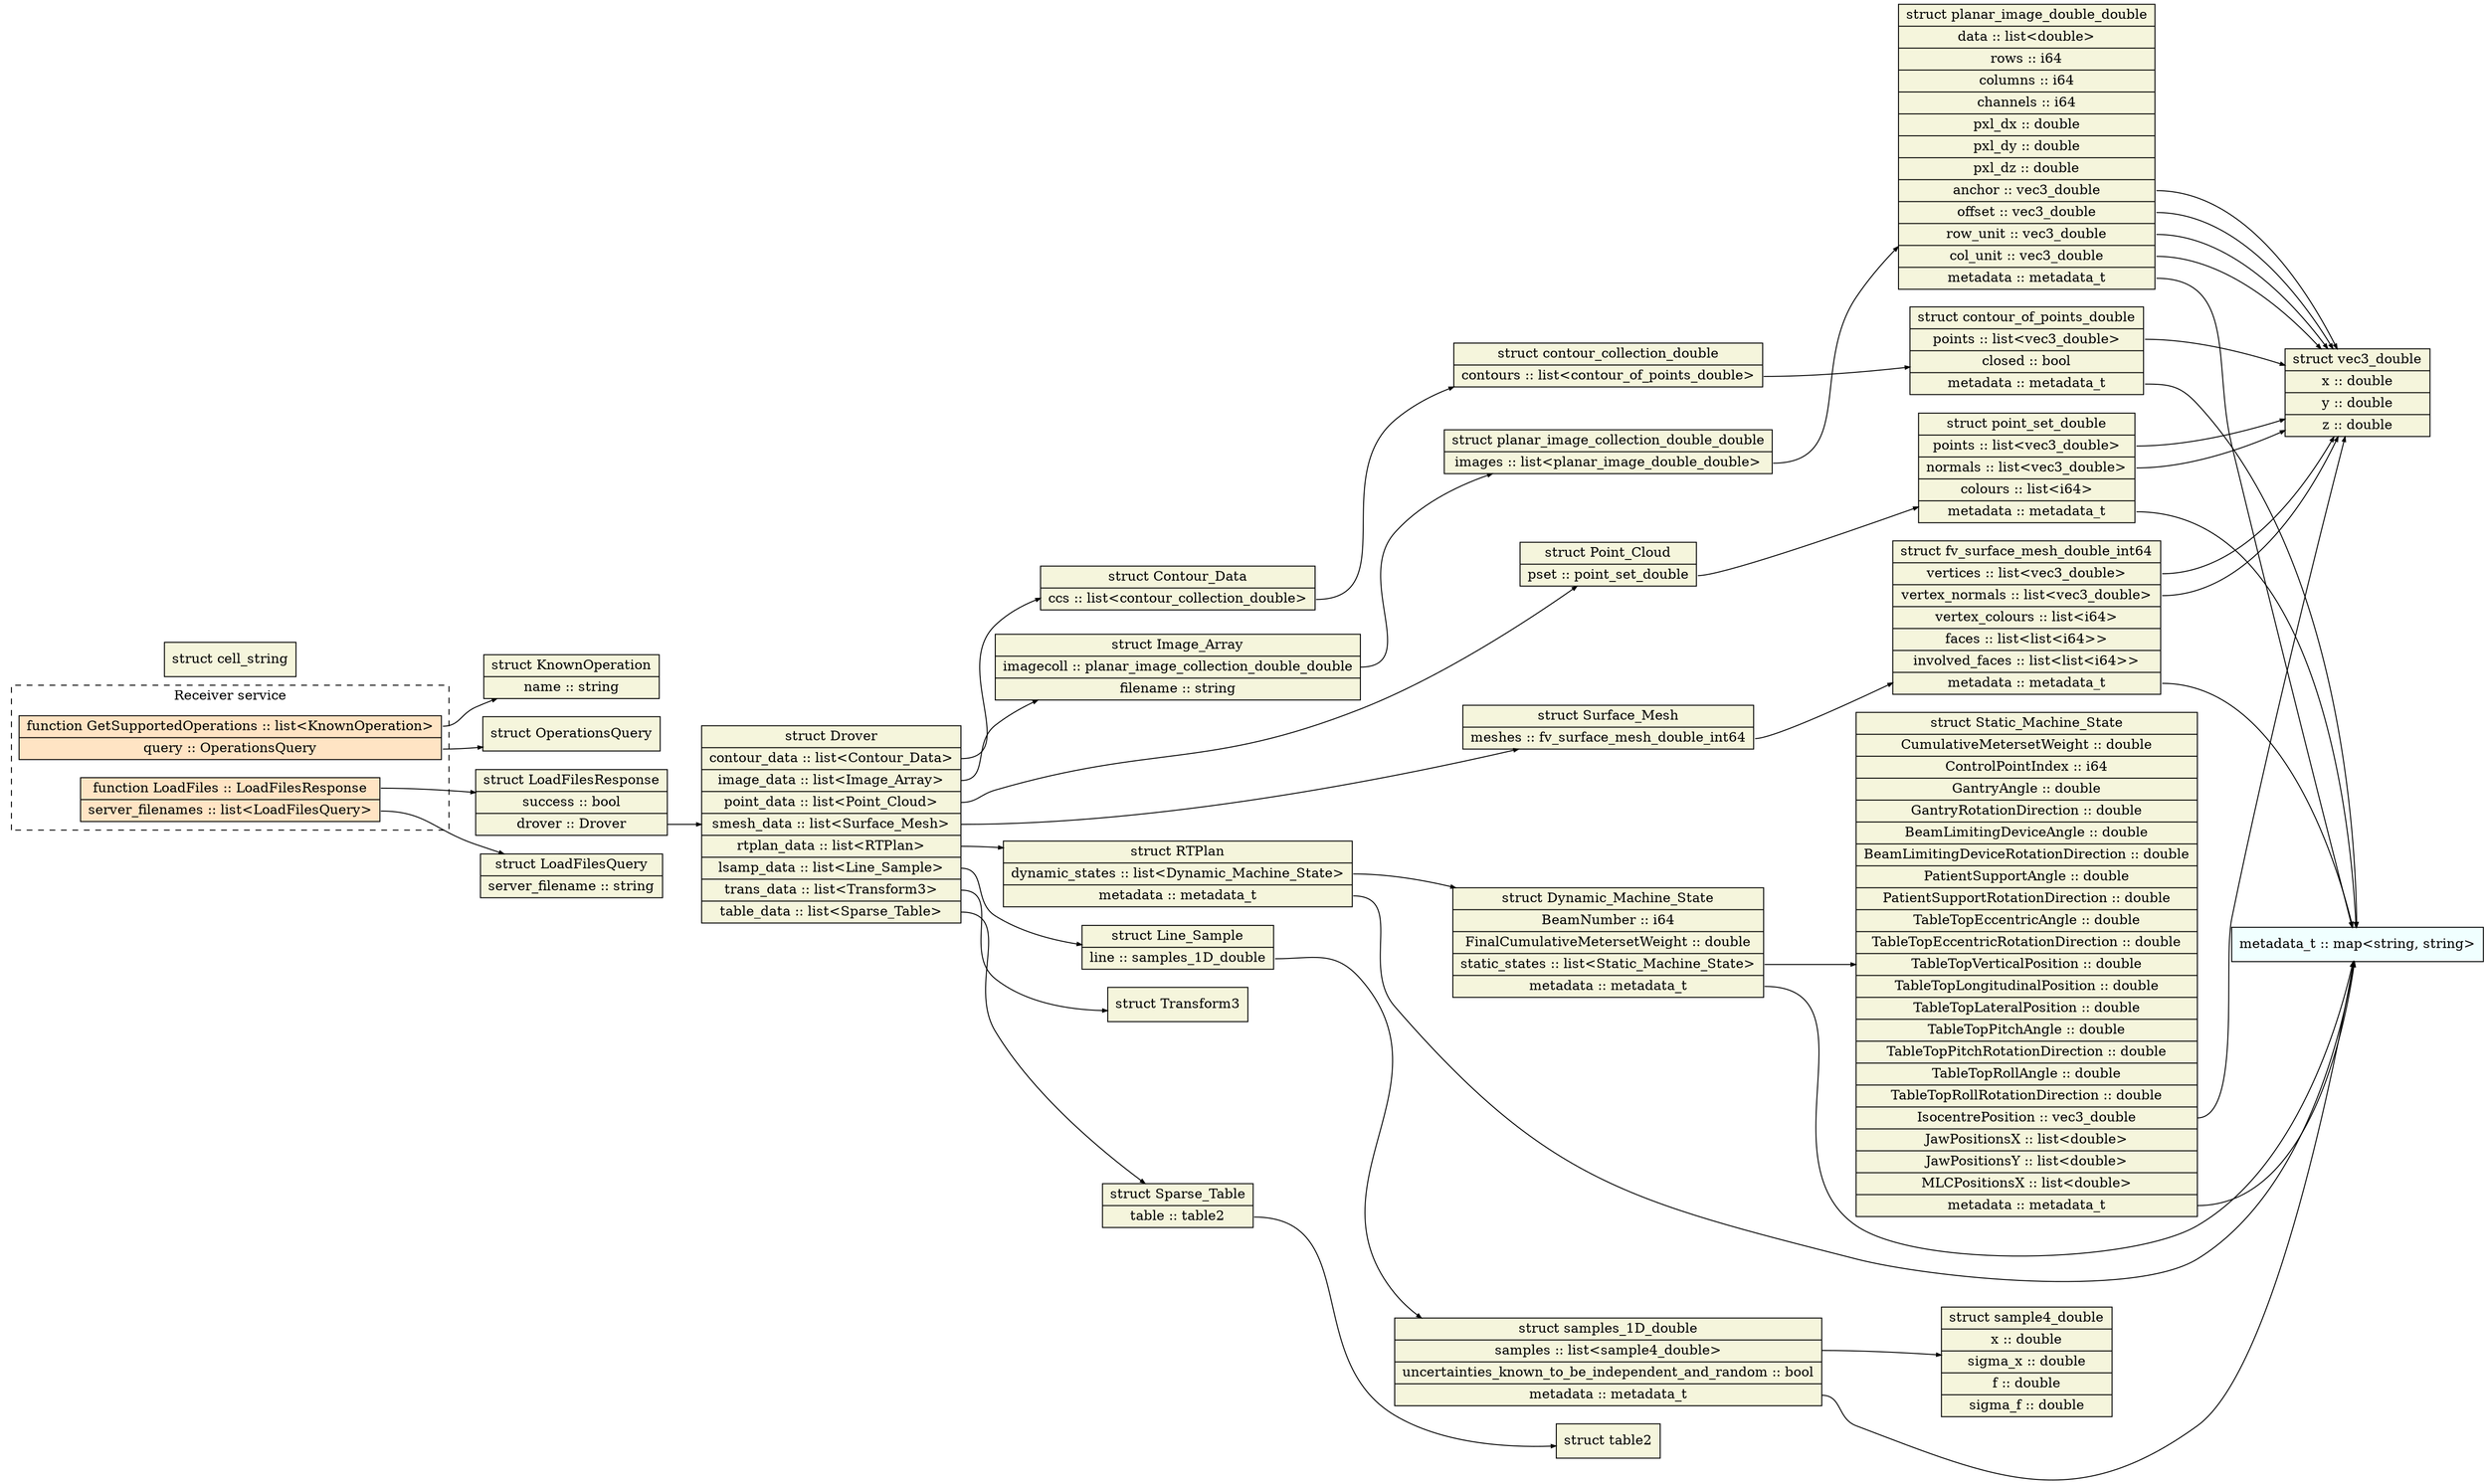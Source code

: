 digraph "DCMA" {
node [style=filled, shape=record];
edge [arrowsize=0.5];
rankdir=LR
node [fillcolor=azure];
metadata_t [label="metadata_t :: map\<string, string\>"];
node [fillcolor=beige];
vec3_double [label="struct vec3_double|<field_x>x :: double|<field_y>y :: double|<field_z>z :: double"];
node [fillcolor=beige];
contour_of_points_double [label="struct contour_of_points_double|<field_points>points :: list\<vec3_double\>|<field_closed>closed :: bool|<field_metadata>metadata :: metadata_t"];
node [fillcolor=beige];
contour_collection_double [label="struct contour_collection_double|<field_contours>contours :: list\<contour_of_points_double\>"];
node [fillcolor=beige];
point_set_double [label="struct point_set_double|<field_points>points :: list\<vec3_double\>|<field_normals>normals :: list\<vec3_double\>|<field_colours>colours :: list\<i64\>|<field_metadata>metadata :: metadata_t"];
node [fillcolor=beige];
sample4_double [label="struct sample4_double|<field_x>x :: double|<field_sigma_x>sigma_x :: double|<field_f>f :: double|<field_sigma_f>sigma_f :: double"];
node [fillcolor=beige];
samples_1D_double [label="struct samples_1D_double|<field_samples>samples :: list\<sample4_double\>|<field_uncertainties_known_to_be_independent_and_random>uncertainties_known_to_be_independent_and_random :: bool|<field_metadata>metadata :: metadata_t"];
node [fillcolor=beige];
fv_surface_mesh_double_int64 [label="struct fv_surface_mesh_double_int64|<field_vertices>vertices :: list\<vec3_double\>|<field_vertex_normals>vertex_normals :: list\<vec3_double\>|<field_vertex_colours>vertex_colours :: list\<i64\>|<field_faces>faces :: list\<list\<i64\>\>|<field_involved_faces>involved_faces :: list\<list\<i64\>\>|<field_metadata>metadata :: metadata_t"];
node [fillcolor=beige];
planar_image_double_double [label="struct planar_image_double_double|<field_data>data :: list\<double\>|<field_rows>rows :: i64|<field_columns>columns :: i64|<field_channels>channels :: i64|<field_pxl_dx>pxl_dx :: double|<field_pxl_dy>pxl_dy :: double|<field_pxl_dz>pxl_dz :: double|<field_anchor>anchor :: vec3_double|<field_offset>offset :: vec3_double|<field_row_unit>row_unit :: vec3_double|<field_col_unit>col_unit :: vec3_double|<field_metadata>metadata :: metadata_t"];
node [fillcolor=beige];
planar_image_collection_double_double [label="struct planar_image_collection_double_double|<field_images>images :: list\<planar_image_double_double\>"];
node [fillcolor=beige];
cell_string [label="struct cell_string"];
node [fillcolor=beige];
table2 [label="struct table2"];
node [fillcolor=beige];
Contour_Data [label="struct Contour_Data|<field_ccs>ccs :: list\<contour_collection_double\>"];
node [fillcolor=beige];
Image_Array [label="struct Image_Array|<field_imagecoll>imagecoll :: planar_image_collection_double_double|<field_filename>filename :: string"];
node [fillcolor=beige];
Point_Cloud [label="struct Point_Cloud|<field_pset>pset :: point_set_double"];
node [fillcolor=beige];
Surface_Mesh [label="struct Surface_Mesh|<field_meshes>meshes :: fv_surface_mesh_double_int64"];
node [fillcolor=beige];
Static_Machine_State [label="struct Static_Machine_State|<field_CumulativeMetersetWeight>CumulativeMetersetWeight :: double|<field_ControlPointIndex>ControlPointIndex :: i64|<field_GantryAngle>GantryAngle :: double|<field_GantryRotationDirection>GantryRotationDirection :: double|<field_BeamLimitingDeviceAngle>BeamLimitingDeviceAngle :: double|<field_BeamLimitingDeviceRotationDirection>BeamLimitingDeviceRotationDirection :: double|<field_PatientSupportAngle>PatientSupportAngle :: double|<field_PatientSupportRotationDirection>PatientSupportRotationDirection :: double|<field_TableTopEccentricAngle>TableTopEccentricAngle :: double|<field_TableTopEccentricRotationDirection>TableTopEccentricRotationDirection :: double|<field_TableTopVerticalPosition>TableTopVerticalPosition :: double|<field_TableTopLongitudinalPosition>TableTopLongitudinalPosition :: double|<field_TableTopLateralPosition>TableTopLateralPosition :: double|<field_TableTopPitchAngle>TableTopPitchAngle :: double|<field_TableTopPitchRotationDirection>TableTopPitchRotationDirection :: double|<field_TableTopRollAngle>TableTopRollAngle :: double|<field_TableTopRollRotationDirection>TableTopRollRotationDirection :: double|<field_IsocentrePosition>IsocentrePosition :: vec3_double|<field_JawPositionsX>JawPositionsX :: list\<double\>|<field_JawPositionsY>JawPositionsY :: list\<double\>|<field_MLCPositionsX>MLCPositionsX :: list\<double\>|<field_metadata>metadata :: metadata_t"];
node [fillcolor=beige];
Dynamic_Machine_State [label="struct Dynamic_Machine_State|<field_BeamNumber>BeamNumber :: i64|<field_FinalCumulativeMetersetWeight>FinalCumulativeMetersetWeight :: double|<field_static_states>static_states :: list\<Static_Machine_State\>|<field_metadata>metadata :: metadata_t"];
node [fillcolor=beige];
RTPlan [label="struct RTPlan|<field_dynamic_states>dynamic_states :: list\<Dynamic_Machine_State\>|<field_metadata>metadata :: metadata_t"];
node [fillcolor=beige];
Line_Sample [label="struct Line_Sample|<field_line>line :: samples_1D_double"];
node [fillcolor=beige];
Transform3 [label="struct Transform3"];
node [fillcolor=beige];
Sparse_Table [label="struct Sparse_Table|<field_table>table :: table2"];
node [fillcolor=beige];
Drover [label="struct Drover|<field_contour_data>contour_data :: list\<Contour_Data\>|<field_image_data>image_data :: list\<Image_Array\>|<field_point_data>point_data :: list\<Point_Cloud\>|<field_smesh_data>smesh_data :: list\<Surface_Mesh\>|<field_rtplan_data>rtplan_data :: list\<RTPlan\>|<field_lsamp_data>lsamp_data :: list\<Line_Sample\>|<field_trans_data>trans_data :: list\<Transform3\>|<field_table_data>table_data :: list\<Sparse_Table\>"];
node [fillcolor=beige];
OperationsQuery [label="struct OperationsQuery"];
node [fillcolor=beige];
KnownOperation [label="struct KnownOperation|<field_name>name :: string"];
node [fillcolor=beige];
LoadFilesQuery [label="struct LoadFilesQuery|<field_server_filename>server_filename :: string"];
node [fillcolor=beige];
LoadFilesResponse [label="struct LoadFilesResponse|<field_success>success :: bool|<field_drover>drover :: Drover"];
subgraph cluster_Receiver {
node [fillcolor=bisque];
style=dashed;
label = "Receiver service";
function_ReceiverGetSupportedOperations[label="<return_type>function GetSupportedOperations :: list\<KnownOperation\>|<param_query>query :: OperationsQuery"];
function_ReceiverLoadFiles[label="<return_type>function LoadFiles :: LoadFilesResponse|<param_server_filenames>server_filenames :: list\<LoadFilesQuery\>"];
 }
contour_of_points_double:field_points -> vec3_double
contour_of_points_double:field_metadata -> metadata_t
contour_collection_double:field_contours -> contour_of_points_double
point_set_double:field_points -> vec3_double
point_set_double:field_normals -> vec3_double
point_set_double:field_metadata -> metadata_t
samples_1D_double:field_samples -> sample4_double
samples_1D_double:field_metadata -> metadata_t
fv_surface_mesh_double_int64:field_vertices -> vec3_double
fv_surface_mesh_double_int64:field_vertex_normals -> vec3_double
fv_surface_mesh_double_int64:field_metadata -> metadata_t
planar_image_double_double:field_anchor -> vec3_double
planar_image_double_double:field_offset -> vec3_double
planar_image_double_double:field_row_unit -> vec3_double
planar_image_double_double:field_col_unit -> vec3_double
planar_image_double_double:field_metadata -> metadata_t
planar_image_collection_double_double:field_images -> planar_image_double_double
Contour_Data:field_ccs -> contour_collection_double
Image_Array:field_imagecoll -> planar_image_collection_double_double
Point_Cloud:field_pset -> point_set_double
Surface_Mesh:field_meshes -> fv_surface_mesh_double_int64
Static_Machine_State:field_IsocentrePosition -> vec3_double
Static_Machine_State:field_metadata -> metadata_t
Dynamic_Machine_State:field_static_states -> Static_Machine_State
Dynamic_Machine_State:field_metadata -> metadata_t
RTPlan:field_dynamic_states -> Dynamic_Machine_State
RTPlan:field_metadata -> metadata_t
Line_Sample:field_line -> samples_1D_double
Sparse_Table:field_table -> table2
Drover:field_contour_data -> Contour_Data
Drover:field_image_data -> Image_Array
Drover:field_point_data -> Point_Cloud
Drover:field_smesh_data -> Surface_Mesh
Drover:field_rtplan_data -> RTPlan
Drover:field_lsamp_data -> Line_Sample
Drover:field_trans_data -> Transform3
Drover:field_table_data -> Sparse_Table
LoadFilesResponse:field_drover -> Drover
function_ReceiverGetSupportedOperations:return_type -> KnownOperation
function_ReceiverGetSupportedOperations:param_query -> OperationsQuery
function_ReceiverLoadFiles:return_type -> LoadFilesResponse
function_ReceiverLoadFiles:param_server_filenames -> LoadFilesQuery
}
